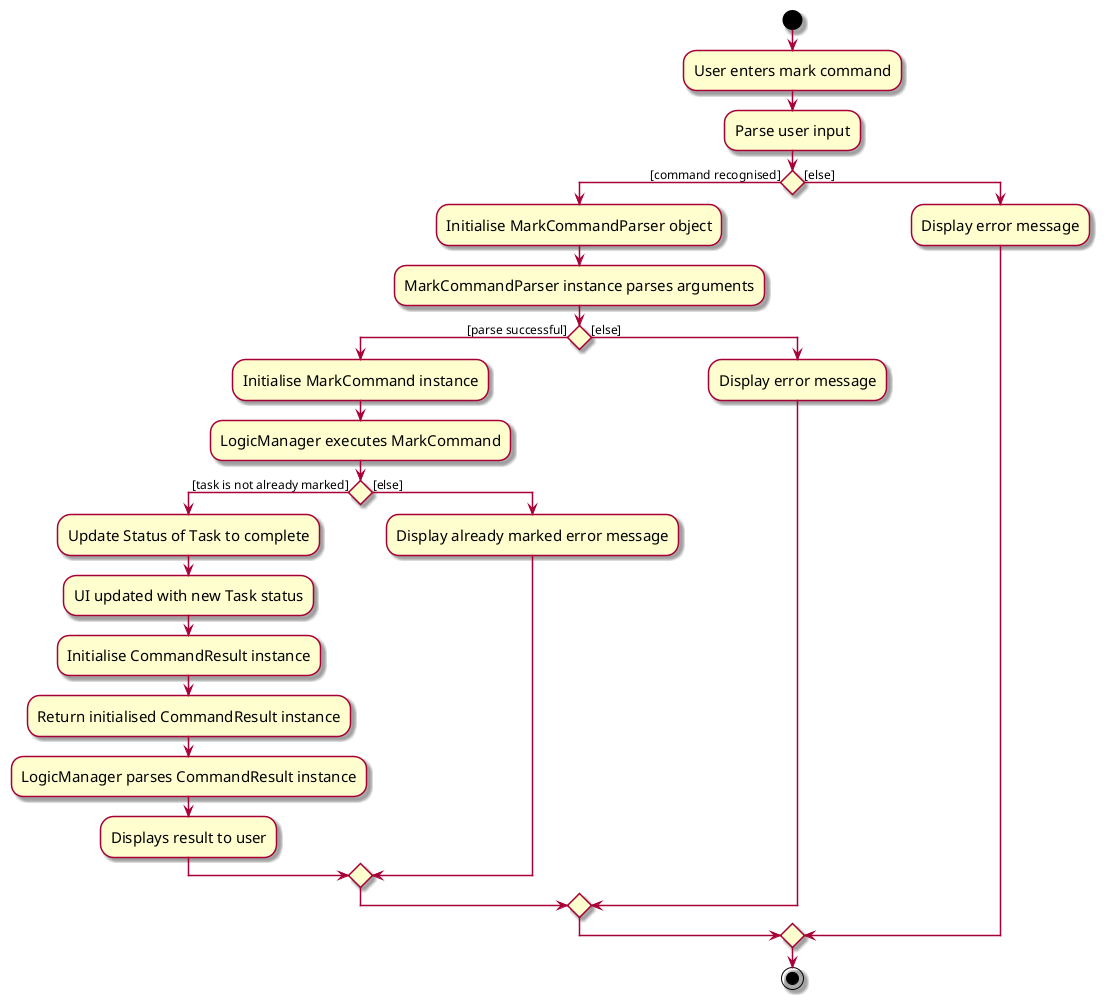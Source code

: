 @startuml
skin rose
skinparam ActivityFontSize 15
skinparam ArrowFontSize 12
start
:User enters mark command;

'Since the beta syntax does not support placing the condition outside the
'diamond we place it as the true branch instead.

:Parse user input;

if () then ([command recognised])
    :Initialise MarkCommandParser object;
    :MarkCommandParser instance parses arguments;
    if () then ([parse successful])
        :Initialise MarkCommand instance;
        :LogicManager executes MarkCommand;
        if () then ([task is not already marked])
            :Update Status of Task to complete;
            :UI updated with new Task status;
            :Initialise CommandResult instance;
            :Return initialised CommandResult instance;
            :LogicManager parses CommandResult instance;
            :Displays result to user;
        else ([else])
            :Display already marked error message;
        endif
    else ([else])
        :Display error message;
    endif
else ([else])
:Display error message;
endif
stop

@enduml
